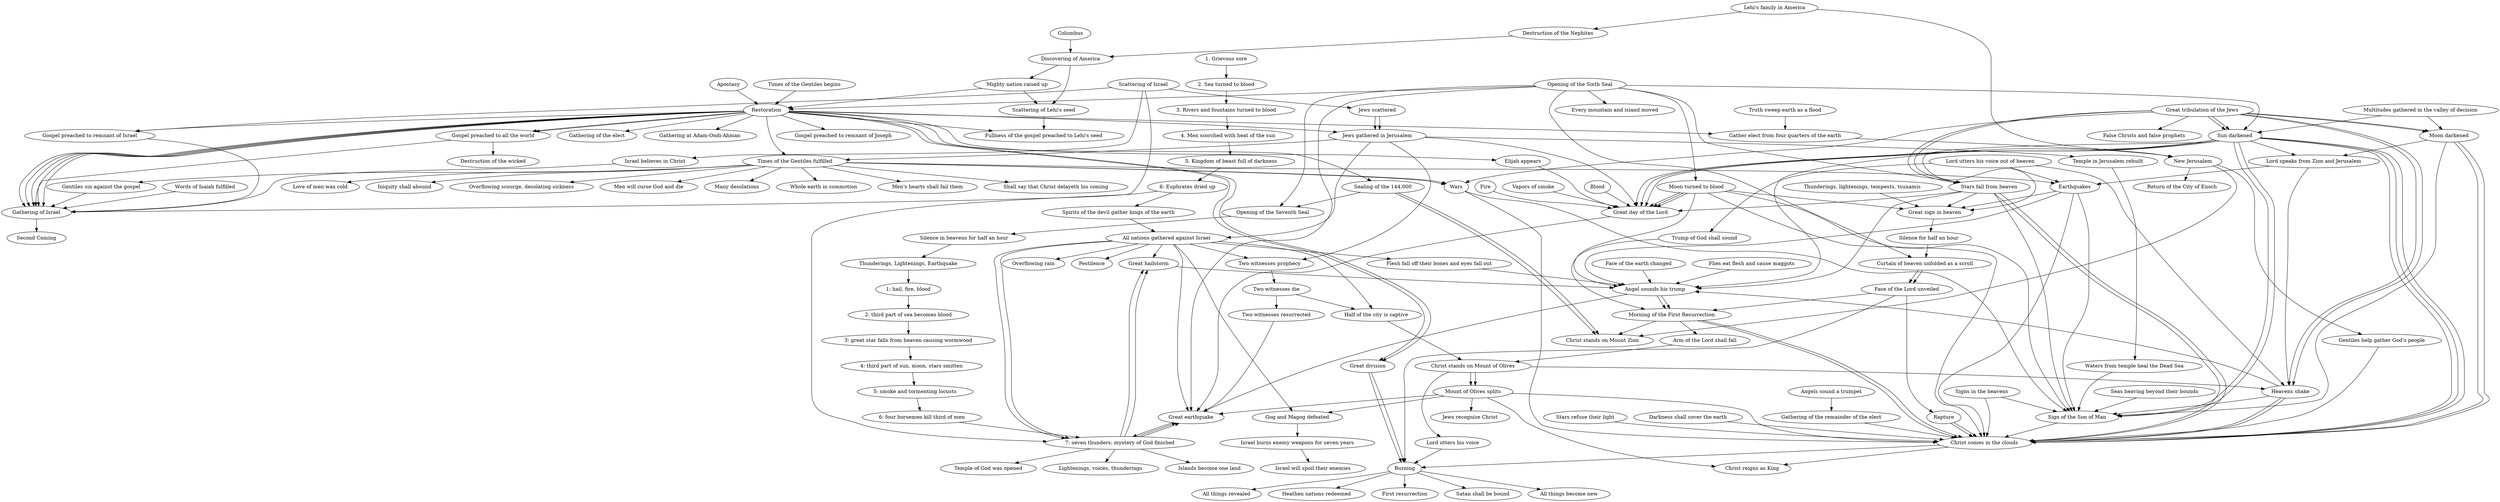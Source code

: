 digraph Signs {
    
  ##
  #
  # OT
  #
  ##

  # Isaiah 49:22
  "Restoration" -> "Gathering of Israel"

  # Jeremiah 23:3
  "Scattering of Israel" -> "Gathering of Israel"

  # Jeremiah 29:14
  "Jews scattered" -> "Jews gathered in Jerusalem"
  # Ezekial 38:18-23
  # Gog and Magog is concurrent with the seventh seal and seven angels pouring destruction
  "All nations gathered against Israel" -> "Great hailstorm"
  "All nations gathered against Israel" -> "Great earthquake"
  "All nations gathered against Israel" -> "Overflowing rain"
  "All nations gathered against Israel" -> "Pestilence"
    
  # Ezekial 39
  "All nations gathered against Israel" -> "Gog and Magog defeated" -> "Israel burns enemy weapons for seven years" -> "Israel will spoil their enemies"

  # Joel 2:31
  "Sun darkened" -> "Great day of the Lord"
  "Moon turned to blood" -> "Great day of the Lord"

  # Joel 3:14-16
  "Multitudes gathered in the valley of decision" -> "Sun darkened"
  "Multitudes gathered in the valley of decision" -> "Moon darkened"
  "Sun darkened" -> "Lord speaks from Zion and Jerusalem"
  "Moon darkened" -> "Lord speaks from Zion and Jerusalem"
  "Lord speaks from Zion and Jerusalem" -> "Heavens shake"
  "Lord speaks from Zion and Jerusalem" -> "Earthquakes"

  # Zechariah 14
  "All nations gathered against Israel" -> "Half of the city is captive"
  "Half of the city is captive" -> "Christ stands on Mount of Olives"
  "Christ stands on Mount of Olives" -> "Mount of Olives splits"
  "Mount of Olives splits" -> "Christ reigns as King"

  # Zechariah 14:12
  "All nations gathered against Israel" -> "Flesh fall off their bones and eyes fall out"
  
  # Zechariah 14:5
  "Mount of Olives splits" -> "Christ comes in the clouds"

  # Malachi 4:5
  "Restoration" -> "Elijah appears"
  "Elijah appears" -> "Great day of the Lord"

  ##
  #
  # NT
  #
  ##

  # Matthew 24
  # JST Matthew 1
  subgraph matt24 {

    ###
    # JST is quite a bit different than Matthew 24. It excludes some things
    # and has others in a different order. We have Matthew 24 documented here
    # for the sake of comparison but commented out because we believe JST
    # to be more correct.
    ###

    # Matthew 24:5
    # "False Christs" -> "Beginning of sorrows"

    # Matthew 24:6
    # "Wars" -> "Beginning of sorrows"

    # Matthew 24:7
    # "Famine" -> "Beginning of sorrows"
    # "Pestilence" -> "Beginning of sorrows"
    # "Earthquakes" -> "Beginning of sorrows"

    # Matthew 24:8
    # "Beginning of sorrows"

    # Matthew 24:9
    # "Beginning of sorrows" -> "Persecution" # Is that what this means?

    # Matthew 24:11
    # "Beginning of sorrows" -> "False prophets"

    # Matthew 24:14
    # "Beginning of sorrows" -> "Gospel preached to all the world"

    # Matthew 24:21
    # "Persecution" -> "Great tribulation"
    # "False prophets" -> "Great tribulation"
    # "Gospel preached to all the world" -> "Great tribulation"

    # Matthew 24:23-24
    # "Great tribulation" -> "False Christs"
    # "Great tribulation" -> "False prophets"

    # Matthew 24:29
    # "Great tribulation" -> "Sun darkened"
    # "Great tribulation" -> "Moon darkened"
    # "Great tribulation" -> "Stars fall from heaven"
    # "Great tribulation" -> "Heavens shake"

    # Matthew 24:30
    # "Sun darkened" -> "Sign of the Son of Man"
    # "Moon darkened" -> "Sign of the Son of Man"
    # "Stars fall from heaven" -> "Sign of the Son of Man"
    # "Heavens shake" -> "Sign of the Son of Man"
    # "Sign of the Son of Man" -> "Christ comes in the clouds"

    # Matthew 24:31
    # "Christ comes in the clouds" -> "Gathering of the elect"

    # JST M 1:18,22
    "Great tribulation of the Jews" -> "False Christs and false prophets"

    # JST M 1:23
    "Great tribulation of the Jews" -> "Wars"

    # JST M 1:31
    "Gospel preached to all the world" -> "Destruction of the wicked"

    # JST M 1:33
    "Great tribulation of the Jews" -> "Sun darkened"
    "Great tribulation of the Jews" -> "Moon darkened"
    "Great tribulation of the Jews" -> "Stars fall from heaven"
    "Great tribulation of the Jews" -> "Heavens shake"

    # JST M 1:36
    "Sun darkened" -> "Sign of the Son of Man"
    "Moon darkened" -> "Sign of the Son of Man"
    "Stars fall from heaven" -> "Sign of the Son of Man"
    "Heavens shake" -> "Sign of the Son of Man"
    "Sign of the Son of Man" -> "Christ comes in the clouds"

    # JST M 1:37
    "Angels sound a trumpet" -> "Gathering of the remainder of the elect"
    "Gathering of the remainder of the elect" -> "Christ comes in the clouds"
  }

  # Mark 13:24
  "Great tribulation of the Jews" -> "Sun darkened"
  "Great tribulation of the Jews" -> "Moon darkened"
  "Great tribulation of the Jews" -> "Stars fall from heaven"
  "Great tribulation of the Jews" -> "Heavens shake"
  "Sun darkened" -> "Christ comes in the clouds"
  "Moon darkened" -> "Christ comes in the clouds"
  "Stars fall from heaven" -> "Christ comes in the clouds"
  "Heavens shake" -> "Christ comes in the clouds"

  # Luke 21:25-28
  "Signs in the heavens" -> "Christ comes in the clouds"

  # Acts 2:20
  "Sun darkened" -> "Great day of the Lord"
  "Moon turned to blood" -> "Great day of the Lord"

  # 1 Thessalonians 4:16-17
  "Rapture" -> "Christ comes in the clouds"
  "Morning of the First Resurrection" -> "Christ comes in the clouds"

  # Revelation 6
  subgraph sixthSeal {
  	label="Sixth Seal"
  	
  	# Revelation 6:12-14
  	"Opening of the Sixth Seal" -> "Great earthquake"
  	"Opening of the Sixth Seal" -> "Sun darkened"
  	"Opening of the Sixth Seal" -> "Moon turned to blood"
  	"Opening of the Sixth Seal" -> "Stars fall from heaven"
  	"Opening of the Sixth Seal" -> "Curtain of heaven unfolded as a scroll"
  	"Opening of the Sixth Seal" -> "Every mountain and island moved"
  	
  	# Revelation 7:2
  	# D&C 77:9
  	"Opening of the Sixth Seal" -> "Restoration"
  	
  	# Revelation 7:3-4
  	"Restoration" -> "Sealing of the 144,000"
  }
  
  # Revelation 8
  # Revelation 9
  subgraph seventhSeal {
  	label="Seventh Seal: Seven angels"
  	
  	"Opening of the Sixth Seal" -> "Opening of the Seventh Seal"
  	"Sealing of the 144,000" -> "Opening of the Seventh Seal"
  	
  	# Revelation 8:1
  	"Opening of the Seventh Seal" -> "Silence in heavens for half an hour"
  	
  	# Revelation 8:5
  	"Silence in heavens for half an hour" -> "Thunderings, Lightenings, Earthquake"
  	
  	# Revelation 8:7 - first angel
  	"Thunderings, Lightenings, Earthquake" -> "1: hail, fire, blood"
  	
  	# Revelation 8:8 - second angel
  	"1: hail, fire, blood" -> "2: third part of sea becomes blood"
  	
  	# Revelation 8:10 - third angel
  	"2: third part of sea becomes blood" -> "3: great star falls from heaven causing wormwood"
  	
  	# Revelation 8:12 - fourth angel
  	"3: great star falls from heaven causing wormwood" -> "4: third part of sun, moon, stars smitten"
  	
  	# Revelation 9:1-12 - fifth angel
  	"4: third part of sun, moon, stars smitten" -> "5: smoke and tormenting locusts"
  	
  	# Revelation 9:13-21 - sixth angel
  	"5: smoke and tormenting locusts" -> "6: four horsemen kill third of men"
  	
  	# Revelation 10 - seventh angel
  	"6: four horsemen kill third of men" -> "7: seven thunders; mystery of God finished"
  }
  
  # Revelation 11
  subgraph twoWitnesses {
    label="Two witnesses in Jerusalem"
  
    # Revelation 11:2
    # The Gentiles tread Jerusalem for 42 months which is the length of time
    # that the witnesses will prophecy for (1260 days). Zechariah and Ezekial
    # speak of all nations being gathered against Israel. We know from
    # Revelation that this is concurrent with the two witnesses.
    "All nations gathered against Israel" -> "Two witnesses prophecy"
    
    # Revelation 11:3; 11:7
    "Two witnesses prophecy" -> "Two witnesses die"
    
    # Revelation 11:11
    "Two witnesses die" -> "Two witnesses resurrected"
    
    # Revelation 11:13
    # Earthquake destroys tenth of Jerusalem; 7,000 men die
    "Two witnesses resurrected" -> "Great earthquake"	
    
    # Revelation 11:15
    "Great earthquake" -> "7: seven thunders; mystery of God finished"

    # Revelation 11:19
    "7: seven thunders; mystery of God finished" -> "Temple of God was opened"
    "7: seven thunders; mystery of God finished" -> "Lightenings, voices, thunderings"
    "7: seven thunders; mystery of God finished" -> "Great earthquake"
    "7: seven thunders; mystery of God finished" -> "Great hailstorm"
  }

  # Revelation 12
  "Apostasy" -> "Restoration"

  # Revelation 14:1
  "Sealing of the 144,000" -> "Christ stands on Mount Zion"
  
  # Revelation 15-16
  subgraph sevenPlagues {
  	"1. Grievous sore" -> "2. Sea turned to blood" -> "3. Rivers and fountains turned to blood" -> "4. Men scorched with heat of the sun" -> "5. Kingdom of beast full of darkness" -> "6: Euphrates dried up" -> "7: seven thunders; mystery of God finished"
  	
  	# Revelation 16:12-16
    "6: Euphrates dried up" -> "Spirits of the devil gather kings of the earth" -> "All nations gathered against Israel"
    
    # Revelation 16:16-21
    "All nations gathered against Israel" -> "7: seven thunders; mystery of God finished"
    "7: seven thunders; mystery of God finished" -> "Islands become one land"
    "7: seven thunders; mystery of God finished" -> "Great hailstorm"
  }

  # Revelation 16
  "All nations gathered against Israel" -> "7: seven thunders; mystery of God finished" -> "Great earthquake"

  ##
  #
  # BoM
  #
  ##

  subgraph americas {
    label="Americas"
    
    "Lehi's family in America" -> "Destruction of the Nephites" -> "Discovering of America"
  
    # 1 Nephi 13:12
    "Columbus" -> "Discovering of America"
    
    # 1 Nephi 13:14
    "Discovering of America" -> "Scattering of Lehi's seed"
    
    # 1 Nephi 22:7-8
    "Discovering of America" -> "Mighty nation raised up" -> "Scattering of Lehi's seed"
    "Mighty nation raised up" -> "Restoration"
    
    # 1 Nephi 15:13
    "Restoration" -> "Fullness of the gospel preached to Lehi's seed"
    
    # 1 Nephi 15:17
    "Scattering of Lehi's seed" -> "Fullness of the gospel preached to Lehi's seed"
  }

  # 1 Nephi 15:19, 19:15
  "Restoration" -> "Gathering of Israel" -> "Second Coming"

  # 2 Nephi 10:6-8
  "Scattering of Israel" -> "Israel believes in Christ"
  "Israel believes in Christ" -> "Gathering of Israel"

  # 2 Nephi 12:19-21
  "Great day of the Lord" -> "Great earthquake"

  # 2 Nephi 30:10
  "Restoration" -> "Great division" -> "Burning"

  # 2 Nephi 30:15-18
  "Burning" -> "All things revealed"

  # 3 Nephi 5:21-26
  "Restoration" -> "Gospel preached to remnant of Joseph"
  "Restoration" -> "Gathering of Israel"

  # 3 Nephi 16:4-5
  "Scattering of Israel" -> "Gospel preached to remnant of Israel"
  "Restoration" -> "Gospel preached to remnant of Israel"
  "Gospel preached to remnant of Israel" -> "Gathering of Israel"

  # 3 Nephi 16:7-10
  "Times of the Gentiles fulfilled" -> "Gentiles sin against the gospel"
  "Gentiles sin against the gospel" -> "Gathering of Israel"

  # 3 Nephi 20:11
  "Words of Isaiah fulfilled" -> "Gathering of Israel"

  # 3 Nephi 20:13
  "Restoration" -> "Gathering of Israel"

  # 3 Nephi 20:22
  # 3 Nephi 21:23-25
  # Ether 13:8
  "Lehi's family in America" -> "New Jerusalem" 
  "New Jerusalem" -> "Gentiles help gather God's people" 
  "Gentiles help gather God's people" -> "Christ comes in the clouds"

  ##
  #
  # D&C
  #
  ##

  # D&C 29:13-19
  subgraph dc29 {
    # D&C 29:7
    "Restoration" -> "Gathering of the elect"

    # D&C 29:13
    "Angel sounds his trump" -> "Great earthquake"
    "Angel sounds his trump" -> "Morning of the First Resurrection"
    
    # D&C 29:14-19
    "Sun darkened" -> "Angel sounds his trump"
    "Moon turned to blood" -> "Angel sounds his trump"
    "Stars fall from heaven" -> "Angel sounds his trump"
    "Great hailstorm" -> "Angel sounds his trump"
    "Flies eat flesh and cause maggots" -> "Angel sounds his trump"
    "Flesh fall off their bones and eyes fall out" -> "Angel sounds his trump"
  }

  # D&C 33:6
  "Restoration" -> "Gather elect from four quarters of the earth"

  # D&C 34:7-9
  "Sun darkened" -> "Christ comes in the clouds"
  "Moon turned to blood" -> "Christ comes in the clouds"
  "Stars refuse their light" -> "Christ comes in the clouds"
  "Stars fall from heaven" -> "Christ comes in the clouds"

  # D&C 39:11
  "Restoration" -> "Gospel preached to all the world"
  "Gospel preached to all the world" -> "Gathering of Israel"

  # D&C 43:18
  "Lord utters his voice out of heaven" -> "Heavens shake"
  "Lord utters his voice out of heaven" -> "Earthquakes"
  "Lord utters his voice out of heaven" -> "Trump of God shall sound"
  "Trump of God shall sound" -> "Morning of the First Resurrection"

  # D&C 45:24-59
  subgraph dc45 {
  
  	# D&C 45:24-25
  	"Jews scattered" -> "Jews gathered in Jerusalem"
    "Jews gathered in Jerusalem" -> "Times of the Gentiles fulfilled"
  	
  	# D&C 45:26-27
  	"Times of the Gentiles fulfilled" -> "Wars"
  	"Times of the Gentiles fulfilled" -> "Whole earth in commotion"
  	"Times of the Gentiles fulfilled" -> "Men's hearts shall fail them"
  	"Times of the Gentiles fulfilled" -> "Shall say that Christ delayeth his coming"
  	"Times of the Gentiles fulfilled" -> "Love of men wax cold"
  	"Times of the Gentiles fulfilled" -> "Iniquity shall abound"
  	
  	# D&C 45:28-30
  	"Times of the Gentiles begins" -> "Restoration"
    "Restoration" -> "Times of the Gentiles fulfilled"
  	
  	# D&C 45:31-33
  	"Times of the Gentiles fulfilled" -> "Overflowing scourge, desolating sickness"
  	"Times of the Gentiles fulfilled" -> "Men will curse God and die"
  	"Times of the Gentiles fulfilled" -> "Earthquakes"
  	"Times of the Gentiles fulfilled" -> "Many desolations"
  	"Times of the Gentiles fulfilled" -> "Wars"
  	
  	# D&C 45:40-43
  	"Blood" -> "Great day of the Lord"
  	"Fire" -> "Great day of the Lord"
  	"Vapors of smoke" -> "Great day of the Lord"
  	"Sun darkened" -> "Great day of the Lord"
  	"Moon turned to blood" -> "Great day of the Lord"
  	"Stars fall from heaven" -> "Great day of the Lord"
  	"Jews gathered in Jerusalem" -> "Great day of the Lord"
  	
  	# D&C 45:45-46
    # When it says in verse 46 that "the saints shall come from the four quarters of the earth"
    # I believe it's speaking of the same saints from verse 45 that will be resurrected.
  	"Angel sounds his trump" -> "Morning of the First Resurrection"
    "Morning of the First Resurrection" -> "Arm of the Lord shall fall"

  	# D&C 45:47-48
  	"Arm of the Lord shall fall" -> "Christ stands on Mount of Olives"
    "Christ stands on Mount of Olives" -> "Mount of Olives splits"
    "Mount of Olives splits" -> "Great earthquake"
  	"Christ stands on Mount of Olives" -> "Heavens shake"

    # D&C 45:49-50
  	"Christ stands on Mount of Olives" -> "Lord utters his voice"
    "Lord utters his voice" -> "Burning"
  	
  	# D&C 45:51-53
  	"Mount of Olives splits" -> "Jews recognize Christ"
  	
  	# D&C 45:54
  	"Burning" -> "Heathen nations redeemed"
  	"Burning" -> "First resurrection"
  	"Burning" -> "Satan shall be bound"
  }

  # D&C 49:23
  "Heavens shake" -> "Angel sounds his trump"
  "Earthquakes" -> "Angel sounds his trump"
  "Face of the earth changed" -> "Angel sounds his trump"

  # D&C 63:33-34
  "Wars" -> "Christ comes in the clouds"

  # D&C 63:54
  "Restoration" -> "Great division" -> "Burning"

  # D&C 64:23-24
  "Christ comes in the clouds" -> "Burning"

  # D&C 76:63
  "Christ comes in the clouds" -> "Christ reigns as King"

  # D&C 77:15
  "Restoration" -> "Jews gathered in Jerusalem" 
  "Jews gathered in Jerusalem" -> "Two witnesses prophecy"

  # D&C 84:2
  # Mount Zion is New Jerusalem; it has to be built before Christ can visit
  "New Jerusalem" -> "Christ stands on Mount Zion"

  # D&C 88
  subgraph dc88 {

    # D&C 88:87-93
    "Earthquakes" -> "Great sign in heaven"
    "Sun darkened" -> "Great sign in heaven"
    "Moon turned to blood" -> "Great sign in heaven"
    "Stars fall from heaven" -> "Great sign in heaven"
    "Thunderings, lightenings, tempests, tsunamis" -> "Great sign in heaven"
    
    # D&C 88:95-97
    "Great sign in heaven" -> "Silence for half an hour" 
    "Silence for half an hour" -> "Curtain of heaven unfolded as a scroll"
    "Curtain of heaven unfolded as a scroll" -> "Face of the Lord unveiled"
    "Face of the Lord unveiled" -> "Morning of the First Resurrection"
    "Face of the Lord unveiled" -> "Rapture"
    "Morning of the First Resurrection" -> "Christ comes in the clouds"
    "Rapture" -> "Christ comes in the clouds"
  }

  # D&C 101:23-25
  "Curtain of heaven unfolded as a scroll" -> "Face of the Lord unveiled"
  "Face of the Lord unveiled" -> "Burning"
  "Burning" -> "All things become new"

  # D&C 116
  "Restoration" -> "Gathering at Adam-Ondi-Ahman"

  # D&C 133:7-8
  "Restoration" -> "Gathering of Israel"

  # D&C 133:18
  "Sealing of the 144,000" -> "Christ stands on Mount Zion"

  # D&C 133:23-24
  "Islands become one land"

  # D&C 133:56
  "Morning of the First Resurrection" -> "Christ stands on Mount Zion"

  ##
  #
  # PoGP
  #
  ##

  # Moses 7:60-61
  "Sun darkened" -> "Christ comes in the clouds"
  "Moon darkened" -> "Christ comes in the clouds"
  "Heavens shake" -> "Christ comes in the clouds"
  "Darkness shall cover the earth" -> "Christ comes in the clouds"
  "Earthquakes" -> "Christ comes in the clouds"

  # Moses 7:62
  "Truth sweep earth as a flood" -> "Gather elect from four quarters of the earth"
  "Gather elect from four quarters of the earth" -> "New Jerusalem"

  # Moses 7:63-64
  "New Jerusalem" -> "Return of the City of Enoch"

  ##
  #
  # Other
  #
  ##

  # Teachings of the Prophet Joseph Smith; p286-287
  "Jews gathered in Jerusalem" -> "Temple in Jerusalem rebuilt"
  "Temple in Jerusalem rebuilt" -> "Waters from temple heal the Dead Sea"
  "Waters from temple heal the Dead Sea" -> "Sign of the Son of Man"
  "Wars" -> "Sign of the Son of Man"
  "Signs in the heavens" -> "Sign of the Son of Man"
  "Sun darkened" -> "Sign of the Son of Man"
  "Moon turned to blood" -> "Sign of the Son of Man"
  "Earthquakes" -> "Sign of the Son of Man"
  "Seas heaving beyond their bounds" -> "Sign of the Son of Man"

  # https://www.lds.org/manual/old-testament-student-manual-kings-malachi/enrichment-i?lang=eng
  "Two witnesses die" -> "Half of the city is captive"
  "Mount of Olives splits" -> "Gog and Magog defeated"

  ##
  #
  # Assumptions
  #
  ##

  # Israel was scattered before the Jews were scattered
  "Scattering of Israel" -> "Jews scattered"

  # All nations cannot gather against Israel until Israel is gathered itself,
  # and that gather has already occurred in Jerusalem (as prophecied).
  "Jews gathered in Jerusalem" -> "All nations gathered against Israel"

  # The gospel cannot be preached to all the world until it has been restored
  # and a people have been established to do the preaching.
  "Restoration" -> "Gospel preached to all the world"

  ##
  #
  # TODO
  #
  ##

  # Matthew 13:39-40
  # Burning

  # Supper of the Great God
  # Ezekial 39
  # Revelation 19:17-18

  # 2 Peter 3:10

  # Isaiah 13:10
  # 2 Nephi 23:10
  # This passage of scripture doesn't give enough context to 
  # put any signs in order. It's just listing different signs.
  
  # Track "time of the Gentiles"; D&C 45
  # https://www.lds.org/scriptures/dc-testament/dc/45

  # Study the separation of the wheat from the tares

  # https://www.lds.org/manual/doctrines-of-the-gospel-student-manual/36-second-coming?lang=eng

  # Isaiah 5:26-30

  # Isaiah 11:16 - highway
}